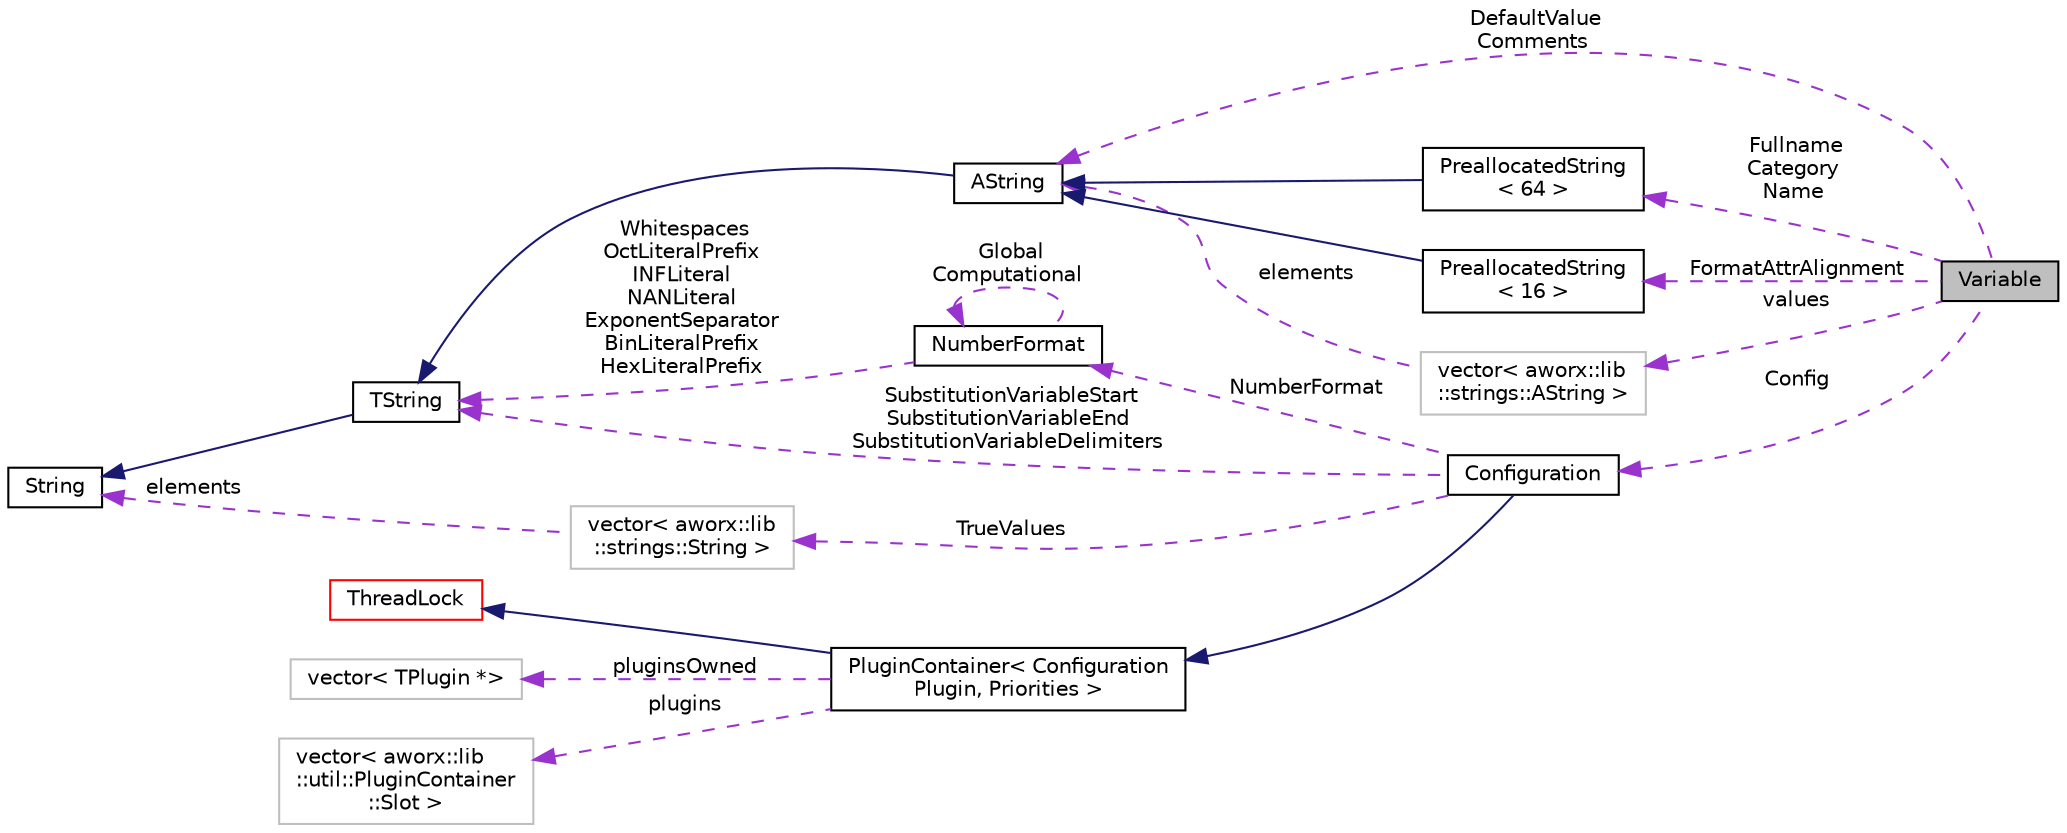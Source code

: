 digraph "Variable"
{
  edge [fontname="Helvetica",fontsize="10",labelfontname="Helvetica",labelfontsize="10"];
  node [fontname="Helvetica",fontsize="10",shape=record];
  rankdir="LR";
  Node1 [label="Variable",height=0.2,width=0.4,color="black", fillcolor="grey75", style="filled", fontcolor="black"];
  Node2 -> Node1 [dir="back",color="darkorchid3",fontsize="10",style="dashed",label=" values" ,fontname="Helvetica"];
  Node2 [label="vector\< aworx::lib\l::strings::AString \>",height=0.2,width=0.4,color="grey75", fillcolor="white", style="filled"];
  Node3 -> Node2 [dir="back",color="darkorchid3",fontsize="10",style="dashed",label=" elements" ,fontname="Helvetica"];
  Node3 [label="AString",height=0.2,width=0.4,color="black", fillcolor="white", style="filled",URL="$classaworx_1_1lib_1_1strings_1_1AString.html"];
  Node4 -> Node3 [dir="back",color="midnightblue",fontsize="10",style="solid",fontname="Helvetica"];
  Node4 [label="TString",height=0.2,width=0.4,color="black", fillcolor="white", style="filled",URL="$classaworx_1_1lib_1_1strings_1_1TString.html"];
  Node5 -> Node4 [dir="back",color="midnightblue",fontsize="10",style="solid",fontname="Helvetica"];
  Node5 [label="String",height=0.2,width=0.4,color="black", fillcolor="white", style="filled",URL="$classaworx_1_1lib_1_1strings_1_1String.html"];
  Node6 -> Node1 [dir="back",color="darkorchid3",fontsize="10",style="dashed",label=" Fullname\nCategory\nName" ,fontname="Helvetica"];
  Node6 [label="PreallocatedString\l\< 64 \>",height=0.2,width=0.4,color="black", fillcolor="white", style="filled",URL="$classaworx_1_1lib_1_1strings_1_1PreallocatedString.html"];
  Node3 -> Node6 [dir="back",color="midnightblue",fontsize="10",style="solid",fontname="Helvetica"];
  Node7 -> Node1 [dir="back",color="darkorchid3",fontsize="10",style="dashed",label=" FormatAttrAlignment" ,fontname="Helvetica"];
  Node7 [label="PreallocatedString\l\< 16 \>",height=0.2,width=0.4,color="black", fillcolor="white", style="filled",URL="$classaworx_1_1lib_1_1strings_1_1PreallocatedString.html"];
  Node3 -> Node7 [dir="back",color="midnightblue",fontsize="10",style="solid",fontname="Helvetica"];
  Node3 -> Node1 [dir="back",color="darkorchid3",fontsize="10",style="dashed",label=" DefaultValue\nComments" ,fontname="Helvetica"];
  Node8 -> Node1 [dir="back",color="darkorchid3",fontsize="10",style="dashed",label=" Config" ,fontname="Helvetica"];
  Node8 [label="Configuration",height=0.2,width=0.4,color="black", fillcolor="white", style="filled",URL="$classaworx_1_1lib_1_1config_1_1Configuration.html"];
  Node9 -> Node8 [dir="back",color="midnightblue",fontsize="10",style="solid",fontname="Helvetica"];
  Node9 [label="PluginContainer\< Configuration\lPlugin, Priorities \>",height=0.2,width=0.4,color="black", fillcolor="white", style="filled",URL="$classaworx_1_1lib_1_1util_1_1PluginContainer.html"];
  Node10 -> Node9 [dir="back",color="midnightblue",fontsize="10",style="solid",fontname="Helvetica"];
  Node10 [label="ThreadLock",height=0.2,width=0.4,color="red", fillcolor="white", style="filled",URL="$classaworx_1_1lib_1_1threads_1_1ThreadLock.html"];
  Node15 -> Node9 [dir="back",color="darkorchid3",fontsize="10",style="dashed",label=" pluginsOwned" ,fontname="Helvetica"];
  Node15 [label="vector\< TPlugin *\>",height=0.2,width=0.4,color="grey75", fillcolor="white", style="filled"];
  Node16 -> Node9 [dir="back",color="darkorchid3",fontsize="10",style="dashed",label=" plugins" ,fontname="Helvetica"];
  Node16 [label="vector\< aworx::lib\l::util::PluginContainer\l::Slot \>",height=0.2,width=0.4,color="grey75", fillcolor="white", style="filled"];
  Node18 -> Node8 [dir="back",color="darkorchid3",fontsize="10",style="dashed",label=" NumberFormat" ,fontname="Helvetica"];
  Node18 [label="NumberFormat",height=0.2,width=0.4,color="black", fillcolor="white", style="filled",URL="$classaworx_1_1lib_1_1strings_1_1NumberFormat.html"];
  Node18 -> Node18 [dir="back",color="darkorchid3",fontsize="10",style="dashed",label=" Global\nComputational" ,fontname="Helvetica"];
  Node4 -> Node18 [dir="back",color="darkorchid3",fontsize="10",style="dashed",label=" Whitespaces\nOctLiteralPrefix\nINFLiteral\nNANLiteral\nExponentSeparator\nBinLiteralPrefix\nHexLiteralPrefix" ,fontname="Helvetica"];
  Node4 -> Node8 [dir="back",color="darkorchid3",fontsize="10",style="dashed",label=" SubstitutionVariableStart\nSubstitutionVariableEnd\nSubstitutionVariableDelimiters" ,fontname="Helvetica"];
  Node19 -> Node8 [dir="back",color="darkorchid3",fontsize="10",style="dashed",label=" TrueValues" ,fontname="Helvetica"];
  Node19 [label="vector\< aworx::lib\l::strings::String \>",height=0.2,width=0.4,color="grey75", fillcolor="white", style="filled"];
  Node5 -> Node19 [dir="back",color="darkorchid3",fontsize="10",style="dashed",label=" elements" ,fontname="Helvetica"];
}
